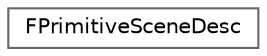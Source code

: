digraph "Graphical Class Hierarchy"
{
 // INTERACTIVE_SVG=YES
 // LATEX_PDF_SIZE
  bgcolor="transparent";
  edge [fontname=Helvetica,fontsize=10,labelfontname=Helvetica,labelfontsize=10];
  node [fontname=Helvetica,fontsize=10,shape=box,height=0.2,width=0.4];
  rankdir="LR";
  Node0 [id="Node000000",label="FPrimitiveSceneDesc",height=0.2,width=0.4,color="grey40", fillcolor="white", style="filled",URL="$d4/d04/structFPrimitiveSceneDesc.html",tooltip="FPrimitiveSceneDesc is a structure that can be used to Add/Remove/Update primitives in an FScene."];
}
